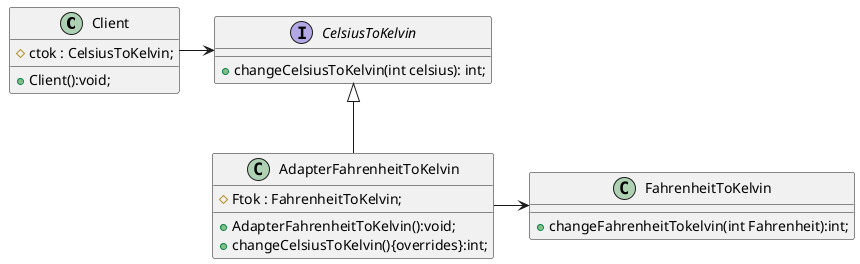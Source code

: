 @startuml AdapterClassDiagram

class Client
 {
    # ctok : CelsiusToKelvin;
    +Client():void;
 }
Client -> CelsiusToKelvin
Interface CelsiusToKelvin
{
    +changeCelsiusToKelvin(int celsius): int;
}

class AdapterFahrenheitToKelvin extends CelsiusToKelvin
{
    # Ftok : FahrenheitToKelvin;
    +AdapterFahrenheitToKelvin():void;
    +changeCelsiusToKelvin(){overrides}:int;
}
AdapterFahrenheitToKelvin -> FahrenheitToKelvin 
Class  FahrenheitToKelvin
{
    +changeFahrenheitTokelvin(int Fahrenheit):int;
}